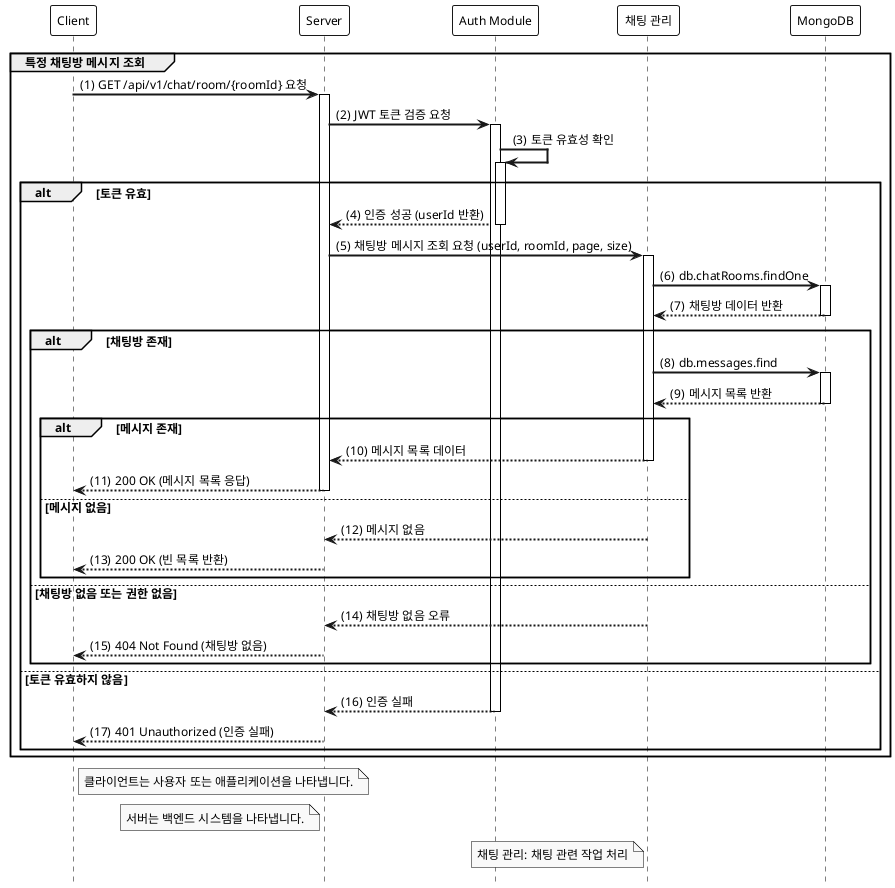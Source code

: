 @startuml

hide footbox
autoactivate on

' 스타일 설정
skinparam monochrome true
skinparam shadowing false
skinparam defaultFontSize 12
skinparam defaultFontName Arial
skinparam activityBackgroundColor #EFEFEF
skinparam activityBorderColor #CCCCCC
skinparam sequenceArrowThickness 2
skinparam sequenceParticipantBorderThickness 1
skinparam sequenceParticipantBackgroundColor #FFFFFF
skinparam sequenceLifeLineBorderColor #000000
skinparam sequenceLifeLineBackgroundColor #FFFFFF
skinparam noteBackgroundColor #FFFFCC
skinparam noteBorderColor #000000

participant "Client" as C
participant "Server" as S
participant "Auth Module" as AM
participant "채팅 관리" as CHM
participant "MongoDB" as DB

group 특정 채팅방 메시지 조회
    autonumber 1 "(0)"
    C -> S: GET /api/v1/chat/room/{roomId} 요청
    S -> AM: JWT 토큰 검증 요청
    AM -> AM: 토큰 유효성 확인
    alt 토큰 유효
        AM --> S: 인증 성공 (userId 반환)
        S -> CHM: 채팅방 메시지 조회 요청 (userId, roomId, page, size)
        CHM -> DB: db.chatRooms.findOne
        DB --> CHM: 채팅방 데이터 반환
        alt 채팅방 존재
            CHM -> DB: db.messages.find
            DB --> CHM: 메시지 목록 반환
            alt 메시지 존재
                CHM --> S: 메시지 목록 데이터
                S --> C: 200 OK (메시지 목록 응답)
            else 메시지 없음
                CHM --> S: 메시지 없음
                S --> C: 200 OK (빈 목록 반환)
            end
        else 채팅방 없음 또는 권한 없음
            CHM --> S: 채팅방 없음 오류
            S --> C: 404 Not Found (채팅방 없음)
        end
    else 토큰 유효하지 않음
        AM --> S: 인증 실패
        S --> C: 401 Unauthorized (인증 실패)
    end
end

note right of C: 클라이언트는 사용자 또는 애플리케이션을 나타냅니다.
note left of S: 서버는 백엔드 시스템을 나타냅니다.
note left of CHM: 채팅 관리: 채팅 관련 작업 처리

@enduml